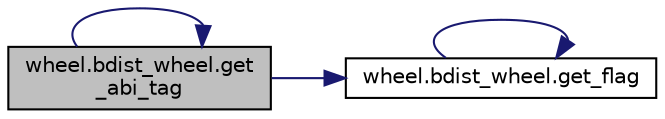 digraph "wheel.bdist_wheel.get_abi_tag"
{
 // LATEX_PDF_SIZE
  edge [fontname="Helvetica",fontsize="10",labelfontname="Helvetica",labelfontsize="10"];
  node [fontname="Helvetica",fontsize="10",shape=record];
  rankdir="LR";
  Node1 [label="wheel.bdist_wheel.get\l_abi_tag",height=0.2,width=0.4,color="black", fillcolor="grey75", style="filled", fontcolor="black",tooltip=" "];
  Node1 -> Node1 [color="midnightblue",fontsize="10",style="solid",fontname="Helvetica"];
  Node1 -> Node2 [color="midnightblue",fontsize="10",style="solid",fontname="Helvetica"];
  Node2 [label="wheel.bdist_wheel.get_flag",height=0.2,width=0.4,color="black", fillcolor="white", style="filled",URL="$d4/db0/namespacewheel_1_1bdist__wheel.html#ad78961082011fad391e05a61a9e67a3b",tooltip=" "];
  Node2 -> Node2 [color="midnightblue",fontsize="10",style="solid",fontname="Helvetica"];
}
